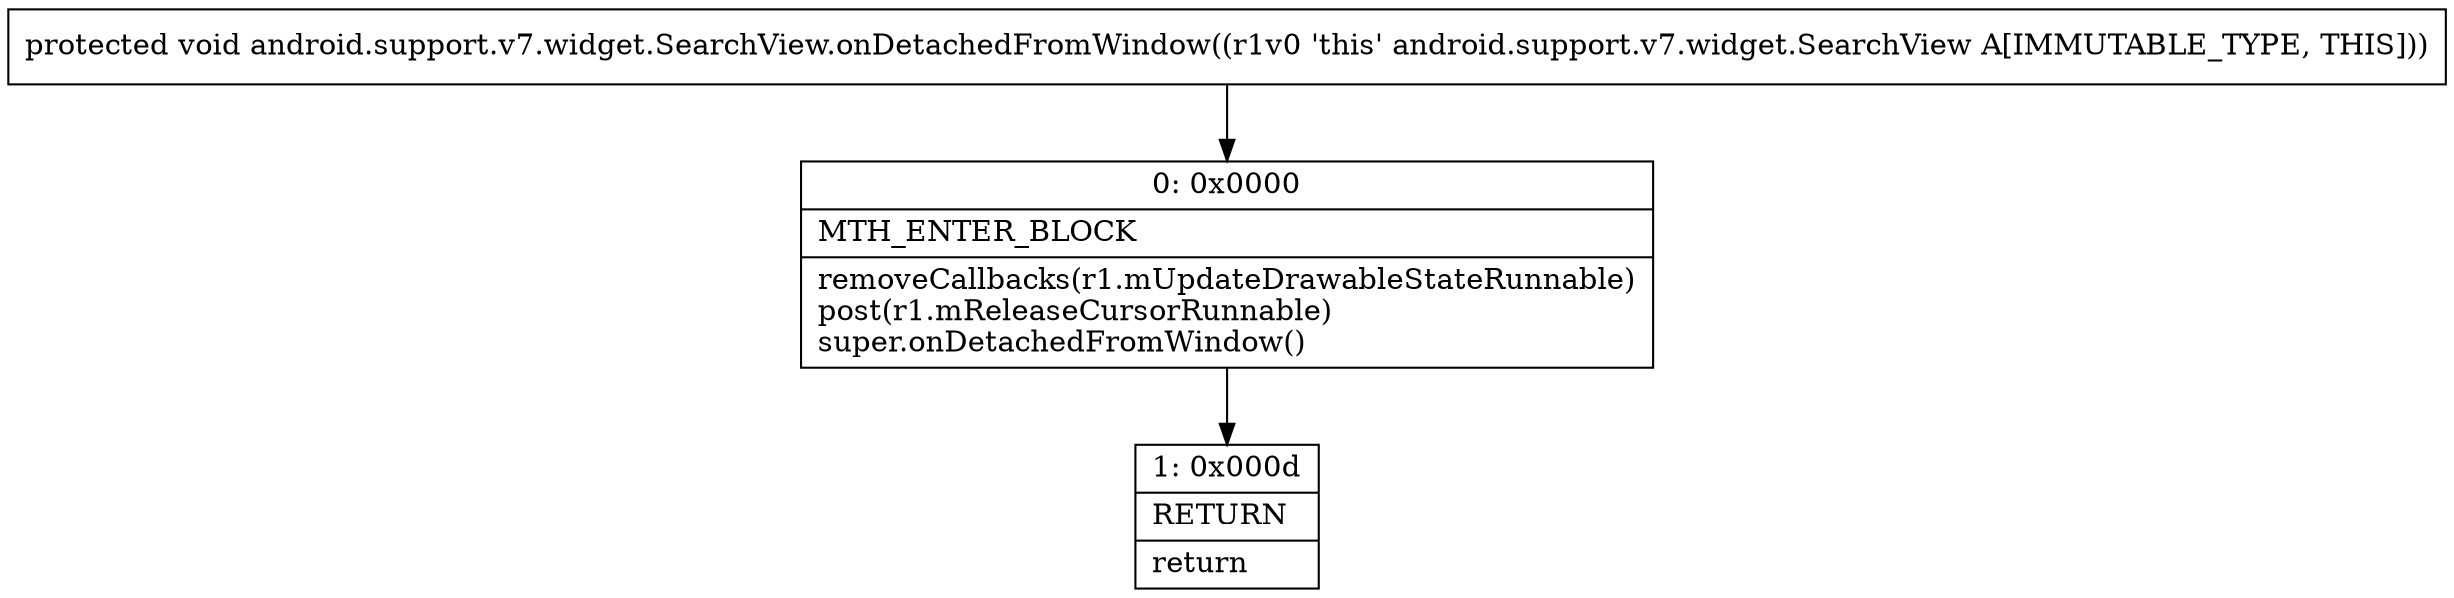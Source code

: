 digraph "CFG forandroid.support.v7.widget.SearchView.onDetachedFromWindow()V" {
Node_0 [shape=record,label="{0\:\ 0x0000|MTH_ENTER_BLOCK\l|removeCallbacks(r1.mUpdateDrawableStateRunnable)\lpost(r1.mReleaseCursorRunnable)\lsuper.onDetachedFromWindow()\l}"];
Node_1 [shape=record,label="{1\:\ 0x000d|RETURN\l|return\l}"];
MethodNode[shape=record,label="{protected void android.support.v7.widget.SearchView.onDetachedFromWindow((r1v0 'this' android.support.v7.widget.SearchView A[IMMUTABLE_TYPE, THIS])) }"];
MethodNode -> Node_0;
Node_0 -> Node_1;
}

